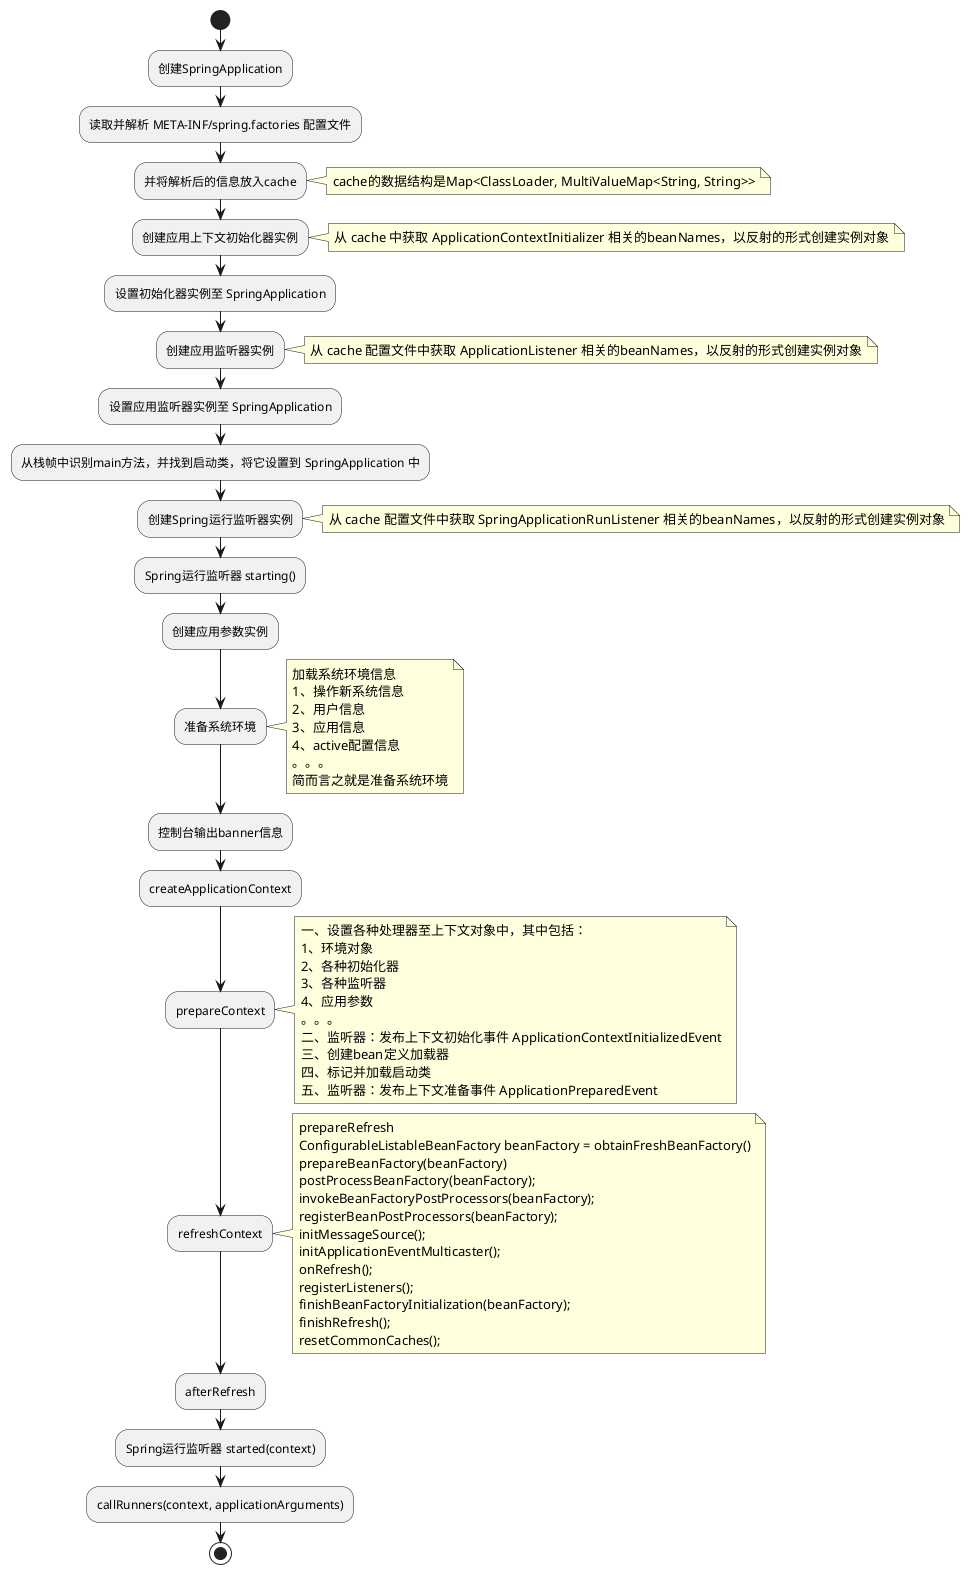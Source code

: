 @startuml
'https://plantuml.com/activity-diagram-beta

start
:创建SpringApplication;
:读取并解析 META-INF/spring.factories 配置文件;
:并将解析后的信息放入cache;
note right
cache的数据结构是Map<ClassLoader, MultiValueMap<String, String>>
end note
:创建应用上下文初始化器实例;
note right
从 cache 中获取 ApplicationContextInitializer 相关的beanNames，以反射的形式创建实例对象
end note
:设置初始化器实例至 SpringApplication;
:创建应用监听器实例;
note right
从 cache 配置文件中获取 ApplicationListener 相关的beanNames，以反射的形式创建实例对象
end note
:设置应用监听器实例至 SpringApplication;
:从栈帧中识别main方法，并找到启动类，将它设置到 SpringApplication 中;
:创建Spring运行监听器实例;
note right
从 cache 配置文件中获取 SpringApplicationRunListener 相关的beanNames，以反射的形式创建实例对象
end note
:Spring运行监听器 starting();
:创建应用参数实例;
:准备系统环境;
note right
加载系统环境信息
1、操作新系统信息
2、用户信息
3、应用信息
4、active配置信息
。。。
简而言之就是准备系统环境
end note
:控制台输出banner信息;
:createApplicationContext;
':创建SpringBoot异常报告器实例;
'note right
'从 cache 配置文件中获取 SpringBootExceptionReporter 相关的beanNames，以反射的形式创建实例对象
'end note
:prepareContext;
note right
一、设置各种处理器至上下文对象中，其中包括：
1、环境对象
2、各种初始化器
3、各种监听器
4、应用参数
。。。
二、监听器：发布上下文初始化事件 ApplicationContextInitializedEvent
三、创建bean定义加载器
四、标记并加载启动类
五、监听器：发布上下文准备事件 ApplicationPreparedEvent
end note
:refreshContext;
note right
'Prepare this context for refreshing.
prepareRefresh
'Tell the subclass to refresh the internal bean factory.
ConfigurableListableBeanFactory beanFactory = obtainFreshBeanFactory()
'Prepare the bean factory for use in this context.
prepareBeanFactory(beanFactory)
'Allows post-processing of the bean factory in context subclasses.
postProcessBeanFactory(beanFactory);
'Invoke factory processors registered as beans in the context.
invokeBeanFactoryPostProcessors(beanFactory);
'Register bean processors that intercept bean creation.
registerBeanPostProcessors(beanFactory);
'Initialize message source for this context.
initMessageSource();
'Initialize event multicaster for this context.
initApplicationEventMulticaster();
'Initialize other special beans in specific context subclasses.
onRefresh();
'Check for listener beans and register them.
registerListeners();
'Instantiate all remaining (non-lazy-init) singletons.
finishBeanFactoryInitialization(beanFactory);
'Last step: publish corresponding event.
finishRefresh();
'Reset common introspection caches in Spring's core, since we might not ever need metadata for singleton beans anymore...
resetCommonCaches();
end note
:afterRefresh;
:Spring运行监听器 started(context);
:callRunners(context, applicationArguments);
stop

@enduml
